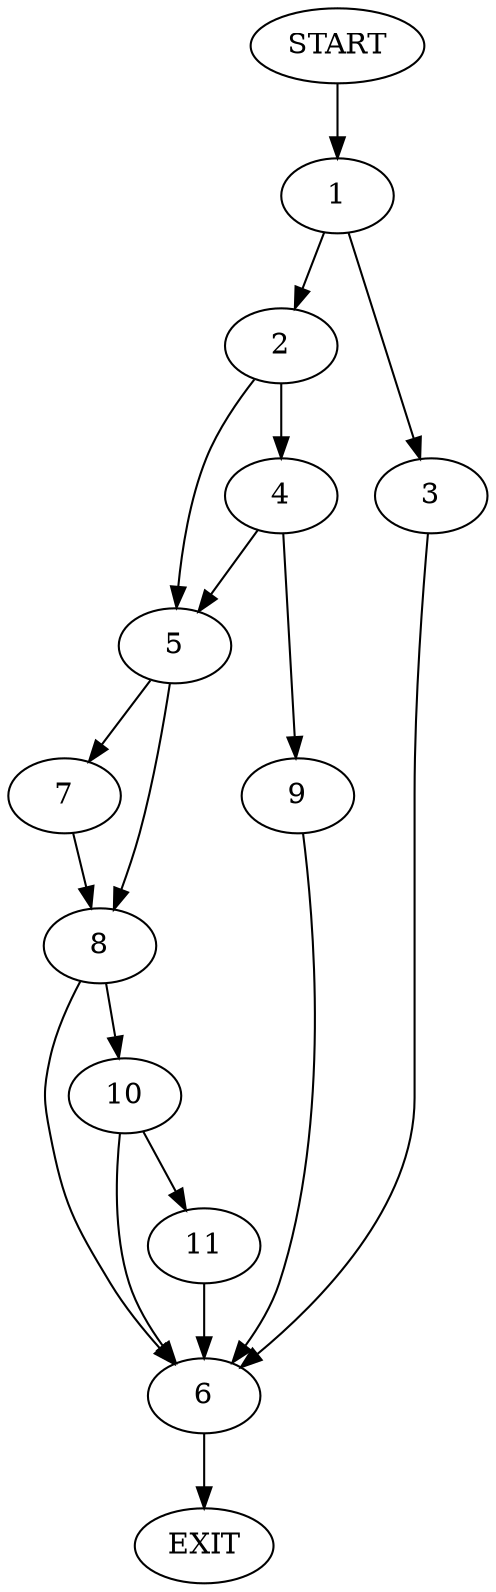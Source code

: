 digraph {
0 [label="START"]
12 [label="EXIT"]
0 -> 1
1 -> 2
1 -> 3
2 -> 4
2 -> 5
3 -> 6
5 -> 7
5 -> 8
4 -> 5
4 -> 9
9 -> 6
6 -> 12
7 -> 8
8 -> 10
8 -> 6
10 -> 11
10 -> 6
11 -> 6
}
